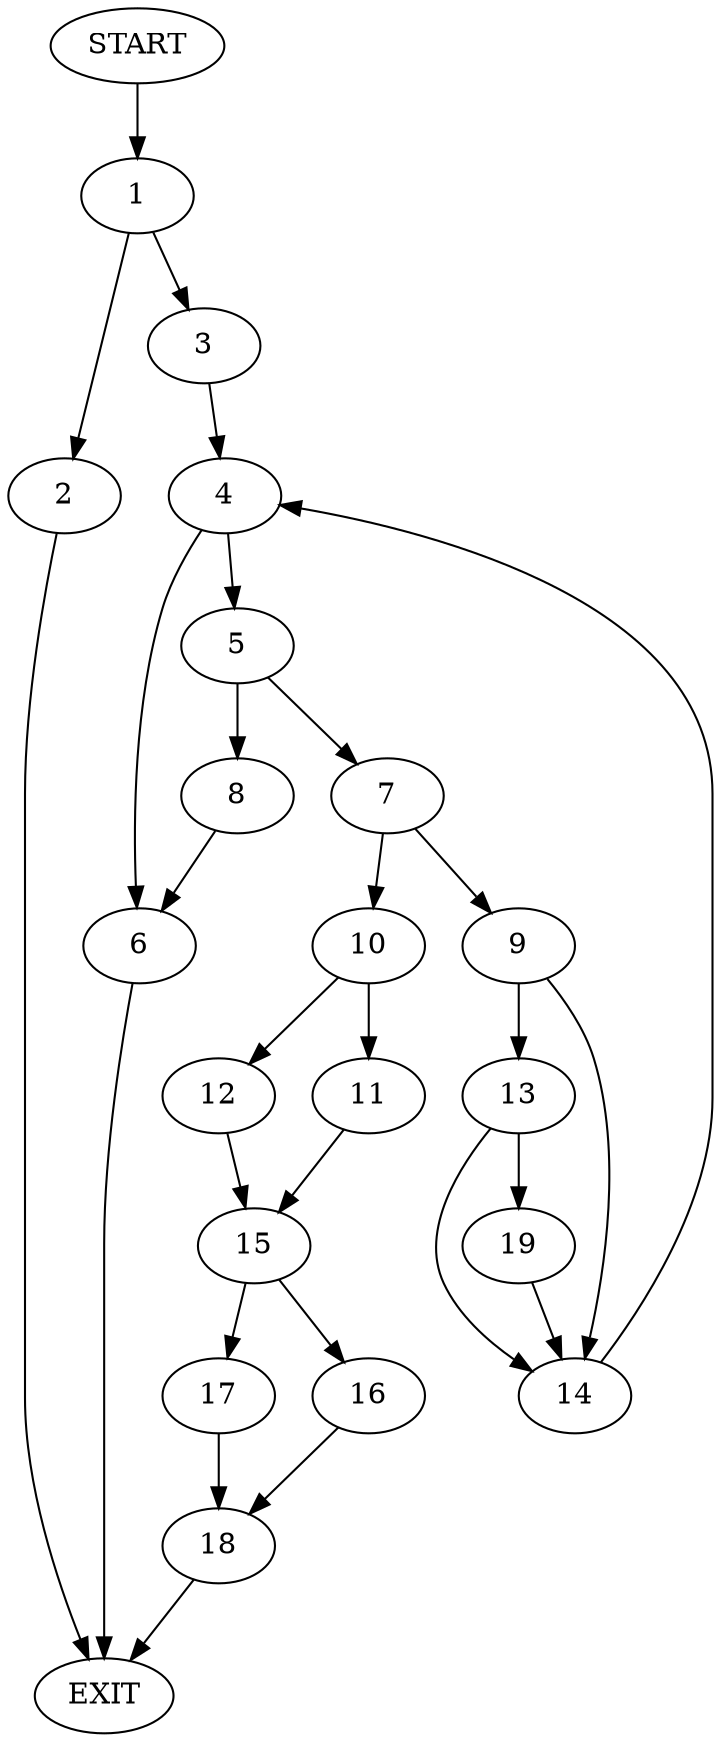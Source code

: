digraph {
0 [label="START"]
20 [label="EXIT"]
0 -> 1
1 -> 2
1 -> 3
2 -> 20
3 -> 4
4 -> 5
4 -> 6
5 -> 7
5 -> 8
6 -> 20
7 -> 9
7 -> 10
8 -> 6
10 -> 11
10 -> 12
9 -> 13
9 -> 14
11 -> 15
12 -> 15
15 -> 16
15 -> 17
16 -> 18
17 -> 18
18 -> 20
14 -> 4
13 -> 19
13 -> 14
19 -> 14
}
